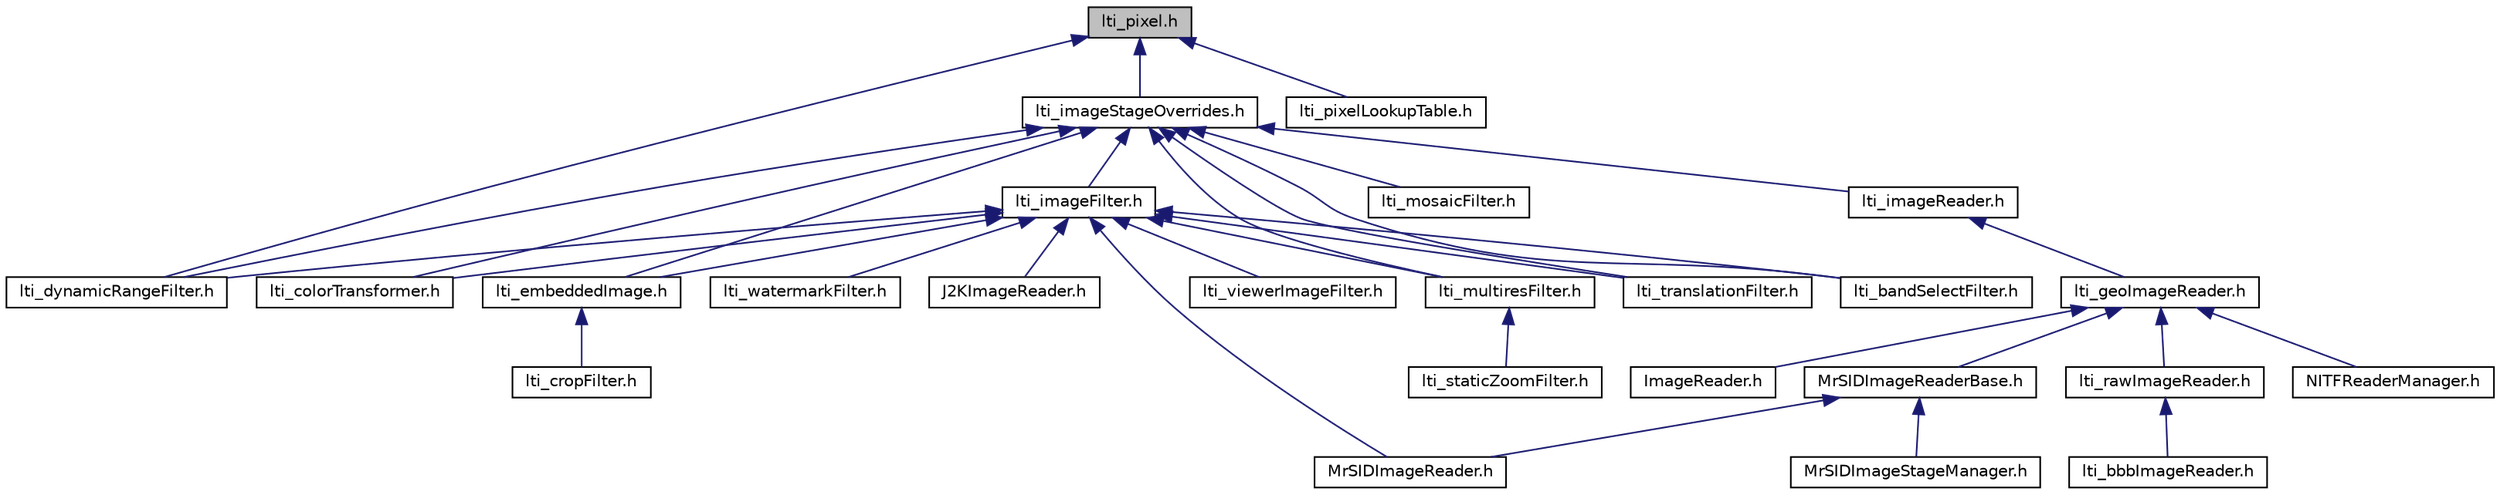 digraph "lti_pixel.h"
{
  bgcolor="transparent";
  edge [fontname="Helvetica",fontsize="10",labelfontname="Helvetica",labelfontsize="10"];
  node [fontname="Helvetica",fontsize="10",shape=record];
  Node1 [label="lti_pixel.h",height=0.2,width=0.4,color="black", fillcolor="grey75", style="filled" fontcolor="black"];
  Node1 -> Node2 [dir="back",color="midnightblue",fontsize="10",style="solid",fontname="Helvetica"];
  Node2 [label="lti_imageStageOverrides.h",height=0.2,width=0.4,color="black",URL="$a00183.html"];
  Node2 -> Node3 [dir="back",color="midnightblue",fontsize="10",style="solid",fontname="Helvetica"];
  Node3 [label="lti_imageFilter.h",height=0.2,width=0.4,color="black",URL="$a00179.html"];
  Node3 -> Node4 [dir="back",color="midnightblue",fontsize="10",style="solid",fontname="Helvetica"];
  Node4 [label="J2KImageReader.h",height=0.2,width=0.4,color="black",URL="$a00137.html"];
  Node3 -> Node5 [dir="back",color="midnightblue",fontsize="10",style="solid",fontname="Helvetica"];
  Node5 [label="lti_bandSelectFilter.h",height=0.2,width=0.4,color="black",URL="$a00163.html"];
  Node3 -> Node6 [dir="back",color="midnightblue",fontsize="10",style="solid",fontname="Helvetica"];
  Node6 [label="lti_colorTransformer.h",height=0.2,width=0.4,color="black",URL="$a00166.html"];
  Node3 -> Node7 [dir="back",color="midnightblue",fontsize="10",style="solid",fontname="Helvetica"];
  Node7 [label="lti_embeddedImage.h",height=0.2,width=0.4,color="black",URL="$a00171.html"];
  Node7 -> Node8 [dir="back",color="midnightblue",fontsize="10",style="solid",fontname="Helvetica"];
  Node8 [label="lti_cropFilter.h",height=0.2,width=0.4,color="black",URL="$a00168.html"];
  Node3 -> Node9 [dir="back",color="midnightblue",fontsize="10",style="solid",fontname="Helvetica"];
  Node9 [label="lti_dynamicRangeFilter.h",height=0.2,width=0.4,color="black",URL="$a00170.html"];
  Node3 -> Node10 [dir="back",color="midnightblue",fontsize="10",style="solid",fontname="Helvetica"];
  Node10 [label="lti_multiresFilter.h",height=0.2,width=0.4,color="black",URL="$a00196.html"];
  Node10 -> Node11 [dir="back",color="midnightblue",fontsize="10",style="solid",fontname="Helvetica"];
  Node11 [label="lti_staticZoomFilter.h",height=0.2,width=0.4,color="black",URL="$a00207.html"];
  Node3 -> Node12 [dir="back",color="midnightblue",fontsize="10",style="solid",fontname="Helvetica"];
  Node12 [label="lti_translationFilter.h",height=0.2,width=0.4,color="black",URL="$a00208.html"];
  Node3 -> Node13 [dir="back",color="midnightblue",fontsize="10",style="solid",fontname="Helvetica"];
  Node13 [label="lti_viewerImageFilter.h",height=0.2,width=0.4,color="black",URL="$a00212.html"];
  Node3 -> Node14 [dir="back",color="midnightblue",fontsize="10",style="solid",fontname="Helvetica"];
  Node14 [label="lti_watermarkFilter.h",height=0.2,width=0.4,color="black",URL="$a00213.html"];
  Node3 -> Node15 [dir="back",color="midnightblue",fontsize="10",style="solid",fontname="Helvetica"];
  Node15 [label="MrSIDImageReader.h",height=0.2,width=0.4,color="black",URL="$a00219.html"];
  Node2 -> Node5 [dir="back",color="midnightblue",fontsize="10",style="solid",fontname="Helvetica"];
  Node2 -> Node16 [dir="back",color="midnightblue",fontsize="10",style="solid",fontname="Helvetica"];
  Node16 [label="lti_imageReader.h",height=0.2,width=0.4,color="black",URL="$a00180.html"];
  Node16 -> Node17 [dir="back",color="midnightblue",fontsize="10",style="solid",fontname="Helvetica"];
  Node17 [label="lti_geoImageReader.h",height=0.2,width=0.4,color="black",URL="$a00175.html"];
  Node17 -> Node18 [dir="back",color="midnightblue",fontsize="10",style="solid",fontname="Helvetica"];
  Node18 [label="lti_rawImageReader.h",height=0.2,width=0.4,color="black",URL="$a00201.html"];
  Node18 -> Node19 [dir="back",color="midnightblue",fontsize="10",style="solid",fontname="Helvetica"];
  Node19 [label="lti_bbbImageReader.h",height=0.2,width=0.4,color="black",URL="$a00164.html"];
  Node17 -> Node20 [dir="back",color="midnightblue",fontsize="10",style="solid",fontname="Helvetica"];
  Node20 [label="MrSIDImageReaderBase.h",height=0.2,width=0.4,color="black",URL="$a00220.html"];
  Node20 -> Node15 [dir="back",color="midnightblue",fontsize="10",style="solid",fontname="Helvetica"];
  Node20 -> Node21 [dir="back",color="midnightblue",fontsize="10",style="solid",fontname="Helvetica"];
  Node21 [label="MrSIDImageStageManager.h",height=0.2,width=0.4,color="black",URL="$a00221.html"];
  Node17 -> Node22 [dir="back",color="midnightblue",fontsize="10",style="solid",fontname="Helvetica"];
  Node22 [label="NITFReaderManager.h",height=0.2,width=0.4,color="black",URL="$a00224.html"];
  Node17 -> Node23 [dir="back",color="midnightblue",fontsize="10",style="solid",fontname="Helvetica"];
  Node23 [label="ImageReader.h",height=0.2,width=0.4,color="black",URL="$a00133.html"];
  Node2 -> Node6 [dir="back",color="midnightblue",fontsize="10",style="solid",fontname="Helvetica"];
  Node2 -> Node7 [dir="back",color="midnightblue",fontsize="10",style="solid",fontname="Helvetica"];
  Node2 -> Node9 [dir="back",color="midnightblue",fontsize="10",style="solid",fontname="Helvetica"];
  Node2 -> Node24 [dir="back",color="midnightblue",fontsize="10",style="solid",fontname="Helvetica"];
  Node24 [label="lti_mosaicFilter.h",height=0.2,width=0.4,color="black",URL="$a00194.html"];
  Node2 -> Node10 [dir="back",color="midnightblue",fontsize="10",style="solid",fontname="Helvetica"];
  Node2 -> Node12 [dir="back",color="midnightblue",fontsize="10",style="solid",fontname="Helvetica"];
  Node1 -> Node9 [dir="back",color="midnightblue",fontsize="10",style="solid",fontname="Helvetica"];
  Node1 -> Node25 [dir="back",color="midnightblue",fontsize="10",style="solid",fontname="Helvetica"];
  Node25 [label="lti_pixelLookupTable.h",height=0.2,width=0.4,color="black",URL="$a00200.html"];
}
